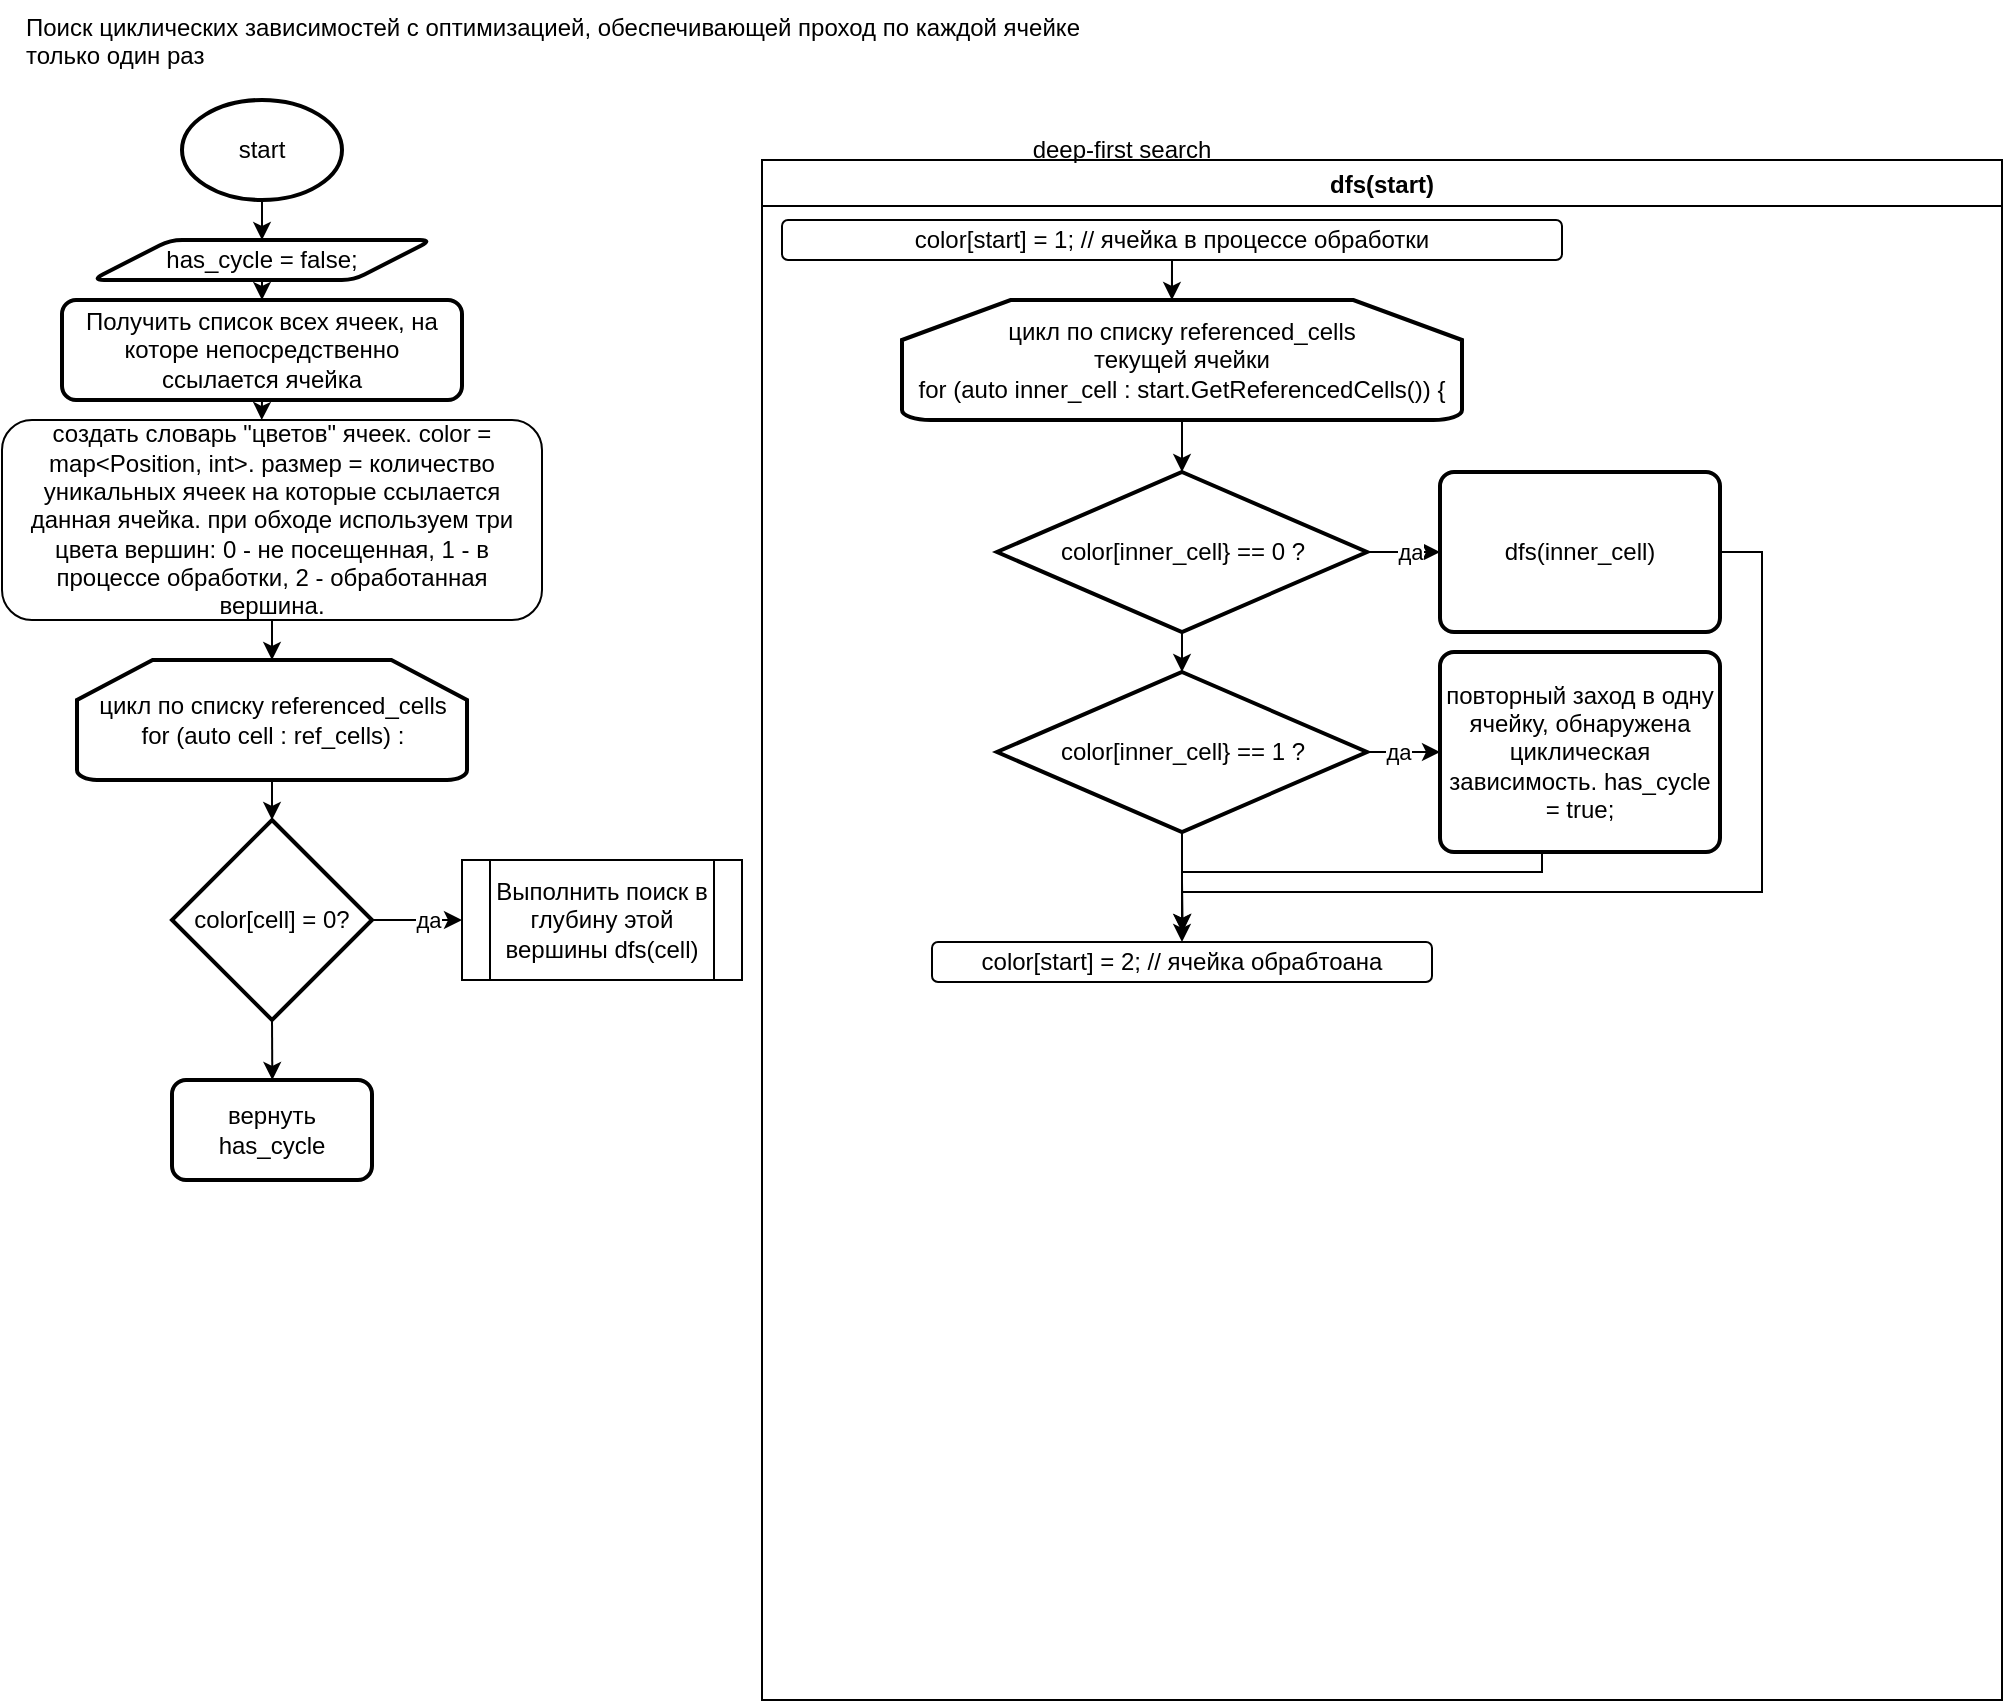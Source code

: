 <mxfile version="20.3.0" type="device"><diagram id="C5RBs43oDa-KdzZeNtuy" name="Page-1"><mxGraphModel dx="1348" dy="878" grid="1" gridSize="10" guides="1" tooltips="1" connect="1" arrows="1" fold="1" page="1" pageScale="1" pageWidth="1654" pageHeight="2336" math="0" shadow="0"><root><mxCell id="WIyWlLk6GJQsqaUBKTNV-0"/><mxCell id="WIyWlLk6GJQsqaUBKTNV-1" parent="WIyWlLk6GJQsqaUBKTNV-0"/><mxCell id="09orgE2SWlOHvSFSDCVv-1" value="Поиск циклических зависимостей с оптимизацией, обеспечивающей проход по каждой ячейке только один раз" style="text;whiteSpace=wrap;html=1;" parent="WIyWlLk6GJQsqaUBKTNV-1" vertex="1"><mxGeometry x="10" y="10" width="560" height="50" as="geometry"/></mxCell><mxCell id="09orgE2SWlOHvSFSDCVv-5" style="edgeStyle=orthogonalEdgeStyle;rounded=0;orthogonalLoop=1;jettySize=auto;html=1;exitX=0.5;exitY=1;exitDx=0;exitDy=0;exitPerimeter=0;entryX=0.5;entryY=0;entryDx=0;entryDy=0;" parent="WIyWlLk6GJQsqaUBKTNV-1" source="09orgE2SWlOHvSFSDCVv-3" target="09orgE2SWlOHvSFSDCVv-4" edge="1"><mxGeometry relative="1" as="geometry"/></mxCell><mxCell id="09orgE2SWlOHvSFSDCVv-3" value="start" style="strokeWidth=2;html=1;shape=mxgraph.flowchart.start_1;whiteSpace=wrap;" parent="WIyWlLk6GJQsqaUBKTNV-1" vertex="1"><mxGeometry x="90" y="60" width="80" height="50" as="geometry"/></mxCell><mxCell id="09orgE2SWlOHvSFSDCVv-14" style="edgeStyle=orthogonalEdgeStyle;rounded=0;orthogonalLoop=1;jettySize=auto;html=1;exitX=0.5;exitY=1;exitDx=0;exitDy=0;entryX=0.5;entryY=0;entryDx=0;entryDy=0;" parent="WIyWlLk6GJQsqaUBKTNV-1" source="09orgE2SWlOHvSFSDCVv-4" target="09orgE2SWlOHvSFSDCVv-7" edge="1"><mxGeometry relative="1" as="geometry"/></mxCell><mxCell id="09orgE2SWlOHvSFSDCVv-4" value="has_cycle = false;" style="shape=parallelogram;html=1;strokeWidth=2;perimeter=parallelogramPerimeter;whiteSpace=wrap;rounded=1;arcSize=12;size=0.23;" parent="WIyWlLk6GJQsqaUBKTNV-1" vertex="1"><mxGeometry x="45" y="130" width="170" height="20" as="geometry"/></mxCell><mxCell id="09orgE2SWlOHvSFSDCVv-17" style="edgeStyle=orthogonalEdgeStyle;rounded=0;orthogonalLoop=1;jettySize=auto;html=1;exitX=0.5;exitY=1;exitDx=0;exitDy=0;exitPerimeter=0;entryX=0.5;entryY=0;entryDx=0;entryDy=0;entryPerimeter=0;" parent="WIyWlLk6GJQsqaUBKTNV-1" source="09orgE2SWlOHvSFSDCVv-6" target="09orgE2SWlOHvSFSDCVv-8" edge="1"><mxGeometry relative="1" as="geometry"/></mxCell><mxCell id="09orgE2SWlOHvSFSDCVv-6" value="цикл по списку referenced_cells&lt;br&gt;for (auto cell : ref_cells) :" style="strokeWidth=2;html=1;shape=mxgraph.flowchart.loop_limit;whiteSpace=wrap;" parent="WIyWlLk6GJQsqaUBKTNV-1" vertex="1"><mxGeometry x="37.5" y="340" width="195" height="60" as="geometry"/></mxCell><mxCell id="09orgE2SWlOHvSFSDCVv-15" style="edgeStyle=orthogonalEdgeStyle;rounded=0;orthogonalLoop=1;jettySize=auto;html=1;exitX=0.5;exitY=1;exitDx=0;exitDy=0;entryX=0.481;entryY=0;entryDx=0;entryDy=0;entryPerimeter=0;" parent="WIyWlLk6GJQsqaUBKTNV-1" source="09orgE2SWlOHvSFSDCVv-7" target="09orgE2SWlOHvSFSDCVv-9" edge="1"><mxGeometry relative="1" as="geometry"/></mxCell><mxCell id="09orgE2SWlOHvSFSDCVv-7" value="Получить список всех ячеек, на которе непосредственно ссылается ячейка" style="rounded=1;whiteSpace=wrap;html=1;absoluteArcSize=1;arcSize=14;strokeWidth=2;" parent="WIyWlLk6GJQsqaUBKTNV-1" vertex="1"><mxGeometry x="30" y="160" width="200" height="50" as="geometry"/></mxCell><mxCell id="09orgE2SWlOHvSFSDCVv-12" style="edgeStyle=orthogonalEdgeStyle;rounded=0;orthogonalLoop=1;jettySize=auto;html=1;entryX=0;entryY=0.5;entryDx=0;entryDy=0;" parent="WIyWlLk6GJQsqaUBKTNV-1" source="09orgE2SWlOHvSFSDCVv-8" target="09orgE2SWlOHvSFSDCVv-11" edge="1"><mxGeometry relative="1" as="geometry"/></mxCell><mxCell id="09orgE2SWlOHvSFSDCVv-13" value="да" style="edgeLabel;html=1;align=center;verticalAlign=middle;resizable=0;points=[];" parent="09orgE2SWlOHvSFSDCVv-12" vertex="1" connectable="0"><mxGeometry x="0.227" relative="1" as="geometry"><mxPoint as="offset"/></mxGeometry></mxCell><mxCell id="09orgE2SWlOHvSFSDCVv-41" style="edgeStyle=orthogonalEdgeStyle;rounded=0;orthogonalLoop=1;jettySize=auto;html=1;exitX=0.5;exitY=1;exitDx=0;exitDy=0;exitPerimeter=0;" parent="WIyWlLk6GJQsqaUBKTNV-1" source="09orgE2SWlOHvSFSDCVv-8" edge="1"><mxGeometry relative="1" as="geometry"><mxPoint x="135.167" y="550" as="targetPoint"/></mxGeometry></mxCell><mxCell id="09orgE2SWlOHvSFSDCVv-8" value="color[cell] = 0?" style="strokeWidth=2;html=1;shape=mxgraph.flowchart.decision;whiteSpace=wrap;" parent="WIyWlLk6GJQsqaUBKTNV-1" vertex="1"><mxGeometry x="85" y="420" width="100" height="100" as="geometry"/></mxCell><mxCell id="09orgE2SWlOHvSFSDCVv-16" style="edgeStyle=orthogonalEdgeStyle;rounded=0;orthogonalLoop=1;jettySize=auto;html=1;entryX=0.5;entryY=0;entryDx=0;entryDy=0;entryPerimeter=0;" parent="WIyWlLk6GJQsqaUBKTNV-1" source="09orgE2SWlOHvSFSDCVv-9" target="09orgE2SWlOHvSFSDCVv-6" edge="1"><mxGeometry relative="1" as="geometry"/></mxCell><mxCell id="09orgE2SWlOHvSFSDCVv-9" value="создать словарь &quot;цветов&quot; ячеек. color = map&amp;lt;Position, int&amp;gt;. размер = количество уникальных ячеек на которые ссылается данная ячейка. при обходе используем три цвета вершин: 0 - не посещенная, 1 - в процессе обработки, 2 - обработанная вершина." style="rounded=1;whiteSpace=wrap;html=1;" parent="WIyWlLk6GJQsqaUBKTNV-1" vertex="1"><mxGeometry y="220" width="270" height="100" as="geometry"/></mxCell><mxCell id="09orgE2SWlOHvSFSDCVv-11" value="Выполнить поиск в глубину этой вершины dfs(cell)" style="shape=process;whiteSpace=wrap;html=1;backgroundOutline=1;" parent="WIyWlLk6GJQsqaUBKTNV-1" vertex="1"><mxGeometry x="230" y="440" width="140" height="60" as="geometry"/></mxCell><mxCell id="09orgE2SWlOHvSFSDCVv-18" value="dfs(start)" style="swimlane;" parent="WIyWlLk6GJQsqaUBKTNV-1" vertex="1"><mxGeometry x="380" y="90" width="620" height="770" as="geometry"/></mxCell><mxCell id="09orgE2SWlOHvSFSDCVv-25" style="edgeStyle=orthogonalEdgeStyle;rounded=0;orthogonalLoop=1;jettySize=auto;html=1;entryX=0.482;entryY=0;entryDx=0;entryDy=0;entryPerimeter=0;" parent="09orgE2SWlOHvSFSDCVv-18" source="09orgE2SWlOHvSFSDCVv-23" target="09orgE2SWlOHvSFSDCVv-24" edge="1"><mxGeometry relative="1" as="geometry"/></mxCell><mxCell id="09orgE2SWlOHvSFSDCVv-23" value="color[start] = 1; // ячейка в процессе обработки" style="rounded=1;whiteSpace=wrap;html=1;" parent="09orgE2SWlOHvSFSDCVv-18" vertex="1"><mxGeometry x="10" y="30" width="390" height="20" as="geometry"/></mxCell><mxCell id="09orgE2SWlOHvSFSDCVv-38" style="edgeStyle=orthogonalEdgeStyle;rounded=0;orthogonalLoop=1;jettySize=auto;html=1;exitX=0.5;exitY=1;exitDx=0;exitDy=0;exitPerimeter=0;entryX=0.5;entryY=0;entryDx=0;entryDy=0;entryPerimeter=0;" parent="09orgE2SWlOHvSFSDCVv-18" source="09orgE2SWlOHvSFSDCVv-24" target="09orgE2SWlOHvSFSDCVv-27" edge="1"><mxGeometry relative="1" as="geometry"><mxPoint x="210" y="146" as="sourcePoint"/></mxGeometry></mxCell><mxCell id="09orgE2SWlOHvSFSDCVv-24" value="цикл по списку referenced_cells&lt;br&gt;&lt;div&gt;текущей ячейки &lt;br&gt;&lt;/div&gt;&lt;div&gt;for (auto inner_cell : start.GetReferencedCells()) {&lt;br&gt;&lt;/div&gt;" style="strokeWidth=2;html=1;shape=mxgraph.flowchart.loop_limit;whiteSpace=wrap;" parent="09orgE2SWlOHvSFSDCVv-18" vertex="1"><mxGeometry x="70" y="70" width="280" height="60" as="geometry"/></mxCell><mxCell id="09orgE2SWlOHvSFSDCVv-26" value="color[start] = 2; // ячейка обрабтоана" style="rounded=1;whiteSpace=wrap;html=1;" parent="09orgE2SWlOHvSFSDCVv-18" vertex="1"><mxGeometry x="85" y="391" width="250" height="20" as="geometry"/></mxCell><mxCell id="09orgE2SWlOHvSFSDCVv-33" style="edgeStyle=orthogonalEdgeStyle;rounded=0;orthogonalLoop=1;jettySize=auto;html=1;exitX=1;exitY=0.5;exitDx=0;exitDy=0;exitPerimeter=0;entryX=0;entryY=0.5;entryDx=0;entryDy=0;" parent="09orgE2SWlOHvSFSDCVv-18" source="09orgE2SWlOHvSFSDCVv-27" target="09orgE2SWlOHvSFSDCVv-32" edge="1"><mxGeometry relative="1" as="geometry"/></mxCell><mxCell id="09orgE2SWlOHvSFSDCVv-39" value="да" style="edgeLabel;html=1;align=center;verticalAlign=middle;resizable=0;points=[];" parent="09orgE2SWlOHvSFSDCVv-33" vertex="1" connectable="0"><mxGeometry x="0.137" relative="1" as="geometry"><mxPoint as="offset"/></mxGeometry></mxCell><mxCell id="09orgE2SWlOHvSFSDCVv-36" style="edgeStyle=orthogonalEdgeStyle;rounded=0;orthogonalLoop=1;jettySize=auto;html=1;exitX=0.5;exitY=1;exitDx=0;exitDy=0;exitPerimeter=0;entryX=0.5;entryY=0;entryDx=0;entryDy=0;entryPerimeter=0;" parent="09orgE2SWlOHvSFSDCVv-18" source="09orgE2SWlOHvSFSDCVv-27" target="09orgE2SWlOHvSFSDCVv-28" edge="1"><mxGeometry relative="1" as="geometry"/></mxCell><mxCell id="09orgE2SWlOHvSFSDCVv-27" value="color[inner_cell} == 0 ?" style="strokeWidth=2;html=1;shape=mxgraph.flowchart.decision;whiteSpace=wrap;" parent="09orgE2SWlOHvSFSDCVv-18" vertex="1"><mxGeometry x="117.5" y="156" width="185" height="80" as="geometry"/></mxCell><mxCell id="09orgE2SWlOHvSFSDCVv-31" style="edgeStyle=orthogonalEdgeStyle;rounded=0;orthogonalLoop=1;jettySize=auto;html=1;entryX=0;entryY=0.5;entryDx=0;entryDy=0;" parent="09orgE2SWlOHvSFSDCVv-18" source="09orgE2SWlOHvSFSDCVv-28" target="09orgE2SWlOHvSFSDCVv-29" edge="1"><mxGeometry relative="1" as="geometry"/></mxCell><mxCell id="09orgE2SWlOHvSFSDCVv-40" value="да" style="edgeLabel;html=1;align=center;verticalAlign=middle;resizable=0;points=[];" parent="09orgE2SWlOHvSFSDCVv-31" vertex="1" connectable="0"><mxGeometry x="-0.295" relative="1" as="geometry"><mxPoint as="offset"/></mxGeometry></mxCell><mxCell id="09orgE2SWlOHvSFSDCVv-28" value="color[inner_cell} == 1 ?" style="strokeWidth=2;html=1;shape=mxgraph.flowchart.decision;whiteSpace=wrap;" parent="09orgE2SWlOHvSFSDCVv-18" vertex="1"><mxGeometry x="117.5" y="256" width="185" height="80" as="geometry"/></mxCell><mxCell id="09orgE2SWlOHvSFSDCVv-29" value="повторный заход в одну ячейку, обнаружена циклическая зависимость. has_cycle = true;" style="rounded=1;whiteSpace=wrap;html=1;absoluteArcSize=1;arcSize=14;strokeWidth=2;" parent="09orgE2SWlOHvSFSDCVv-18" vertex="1"><mxGeometry x="339" y="246" width="140" height="100" as="geometry"/></mxCell><mxCell id="09orgE2SWlOHvSFSDCVv-34" style="edgeStyle=orthogonalEdgeStyle;rounded=0;orthogonalLoop=1;jettySize=auto;html=1;exitX=1;exitY=0.5;exitDx=0;exitDy=0;entryX=0.5;entryY=0;entryDx=0;entryDy=0;" parent="09orgE2SWlOHvSFSDCVv-18" source="09orgE2SWlOHvSFSDCVv-32" target="09orgE2SWlOHvSFSDCVv-26" edge="1"><mxGeometry relative="1" as="geometry"><Array as="points"><mxPoint x="500" y="196"/><mxPoint x="500" y="366"/><mxPoint x="210" y="366"/></Array></mxGeometry></mxCell><mxCell id="09orgE2SWlOHvSFSDCVv-32" value="dfs(inner_cell)" style="rounded=1;whiteSpace=wrap;html=1;absoluteArcSize=1;arcSize=14;strokeWidth=2;" parent="09orgE2SWlOHvSFSDCVv-18" vertex="1"><mxGeometry x="339" y="156" width="140" height="80" as="geometry"/></mxCell><mxCell id="09orgE2SWlOHvSFSDCVv-19" value="deep-first search" style="text;html=1;strokeColor=none;fillColor=none;align=center;verticalAlign=middle;whiteSpace=wrap;rounded=0;" parent="WIyWlLk6GJQsqaUBKTNV-1" vertex="1"><mxGeometry x="500" y="70" width="120" height="30" as="geometry"/></mxCell><mxCell id="09orgE2SWlOHvSFSDCVv-35" style="edgeStyle=orthogonalEdgeStyle;rounded=0;orthogonalLoop=1;jettySize=auto;html=1;" parent="WIyWlLk6GJQsqaUBKTNV-1" source="09orgE2SWlOHvSFSDCVv-29" edge="1"><mxGeometry relative="1" as="geometry"><mxPoint x="590" y="476" as="targetPoint"/><Array as="points"><mxPoint x="770" y="446"/><mxPoint x="590" y="446"/></Array></mxGeometry></mxCell><mxCell id="09orgE2SWlOHvSFSDCVv-37" style="edgeStyle=orthogonalEdgeStyle;rounded=0;orthogonalLoop=1;jettySize=auto;html=1;exitX=0.5;exitY=1;exitDx=0;exitDy=0;exitPerimeter=0;" parent="WIyWlLk6GJQsqaUBKTNV-1" source="09orgE2SWlOHvSFSDCVv-28" edge="1"><mxGeometry relative="1" as="geometry"><mxPoint x="590.333" y="476" as="targetPoint"/></mxGeometry></mxCell><mxCell id="09orgE2SWlOHvSFSDCVv-42" value="вернуть has_cycle" style="rounded=1;whiteSpace=wrap;html=1;absoluteArcSize=1;arcSize=14;strokeWidth=2;" parent="WIyWlLk6GJQsqaUBKTNV-1" vertex="1"><mxGeometry x="85" y="550" width="100" height="50" as="geometry"/></mxCell></root></mxGraphModel></diagram></mxfile>